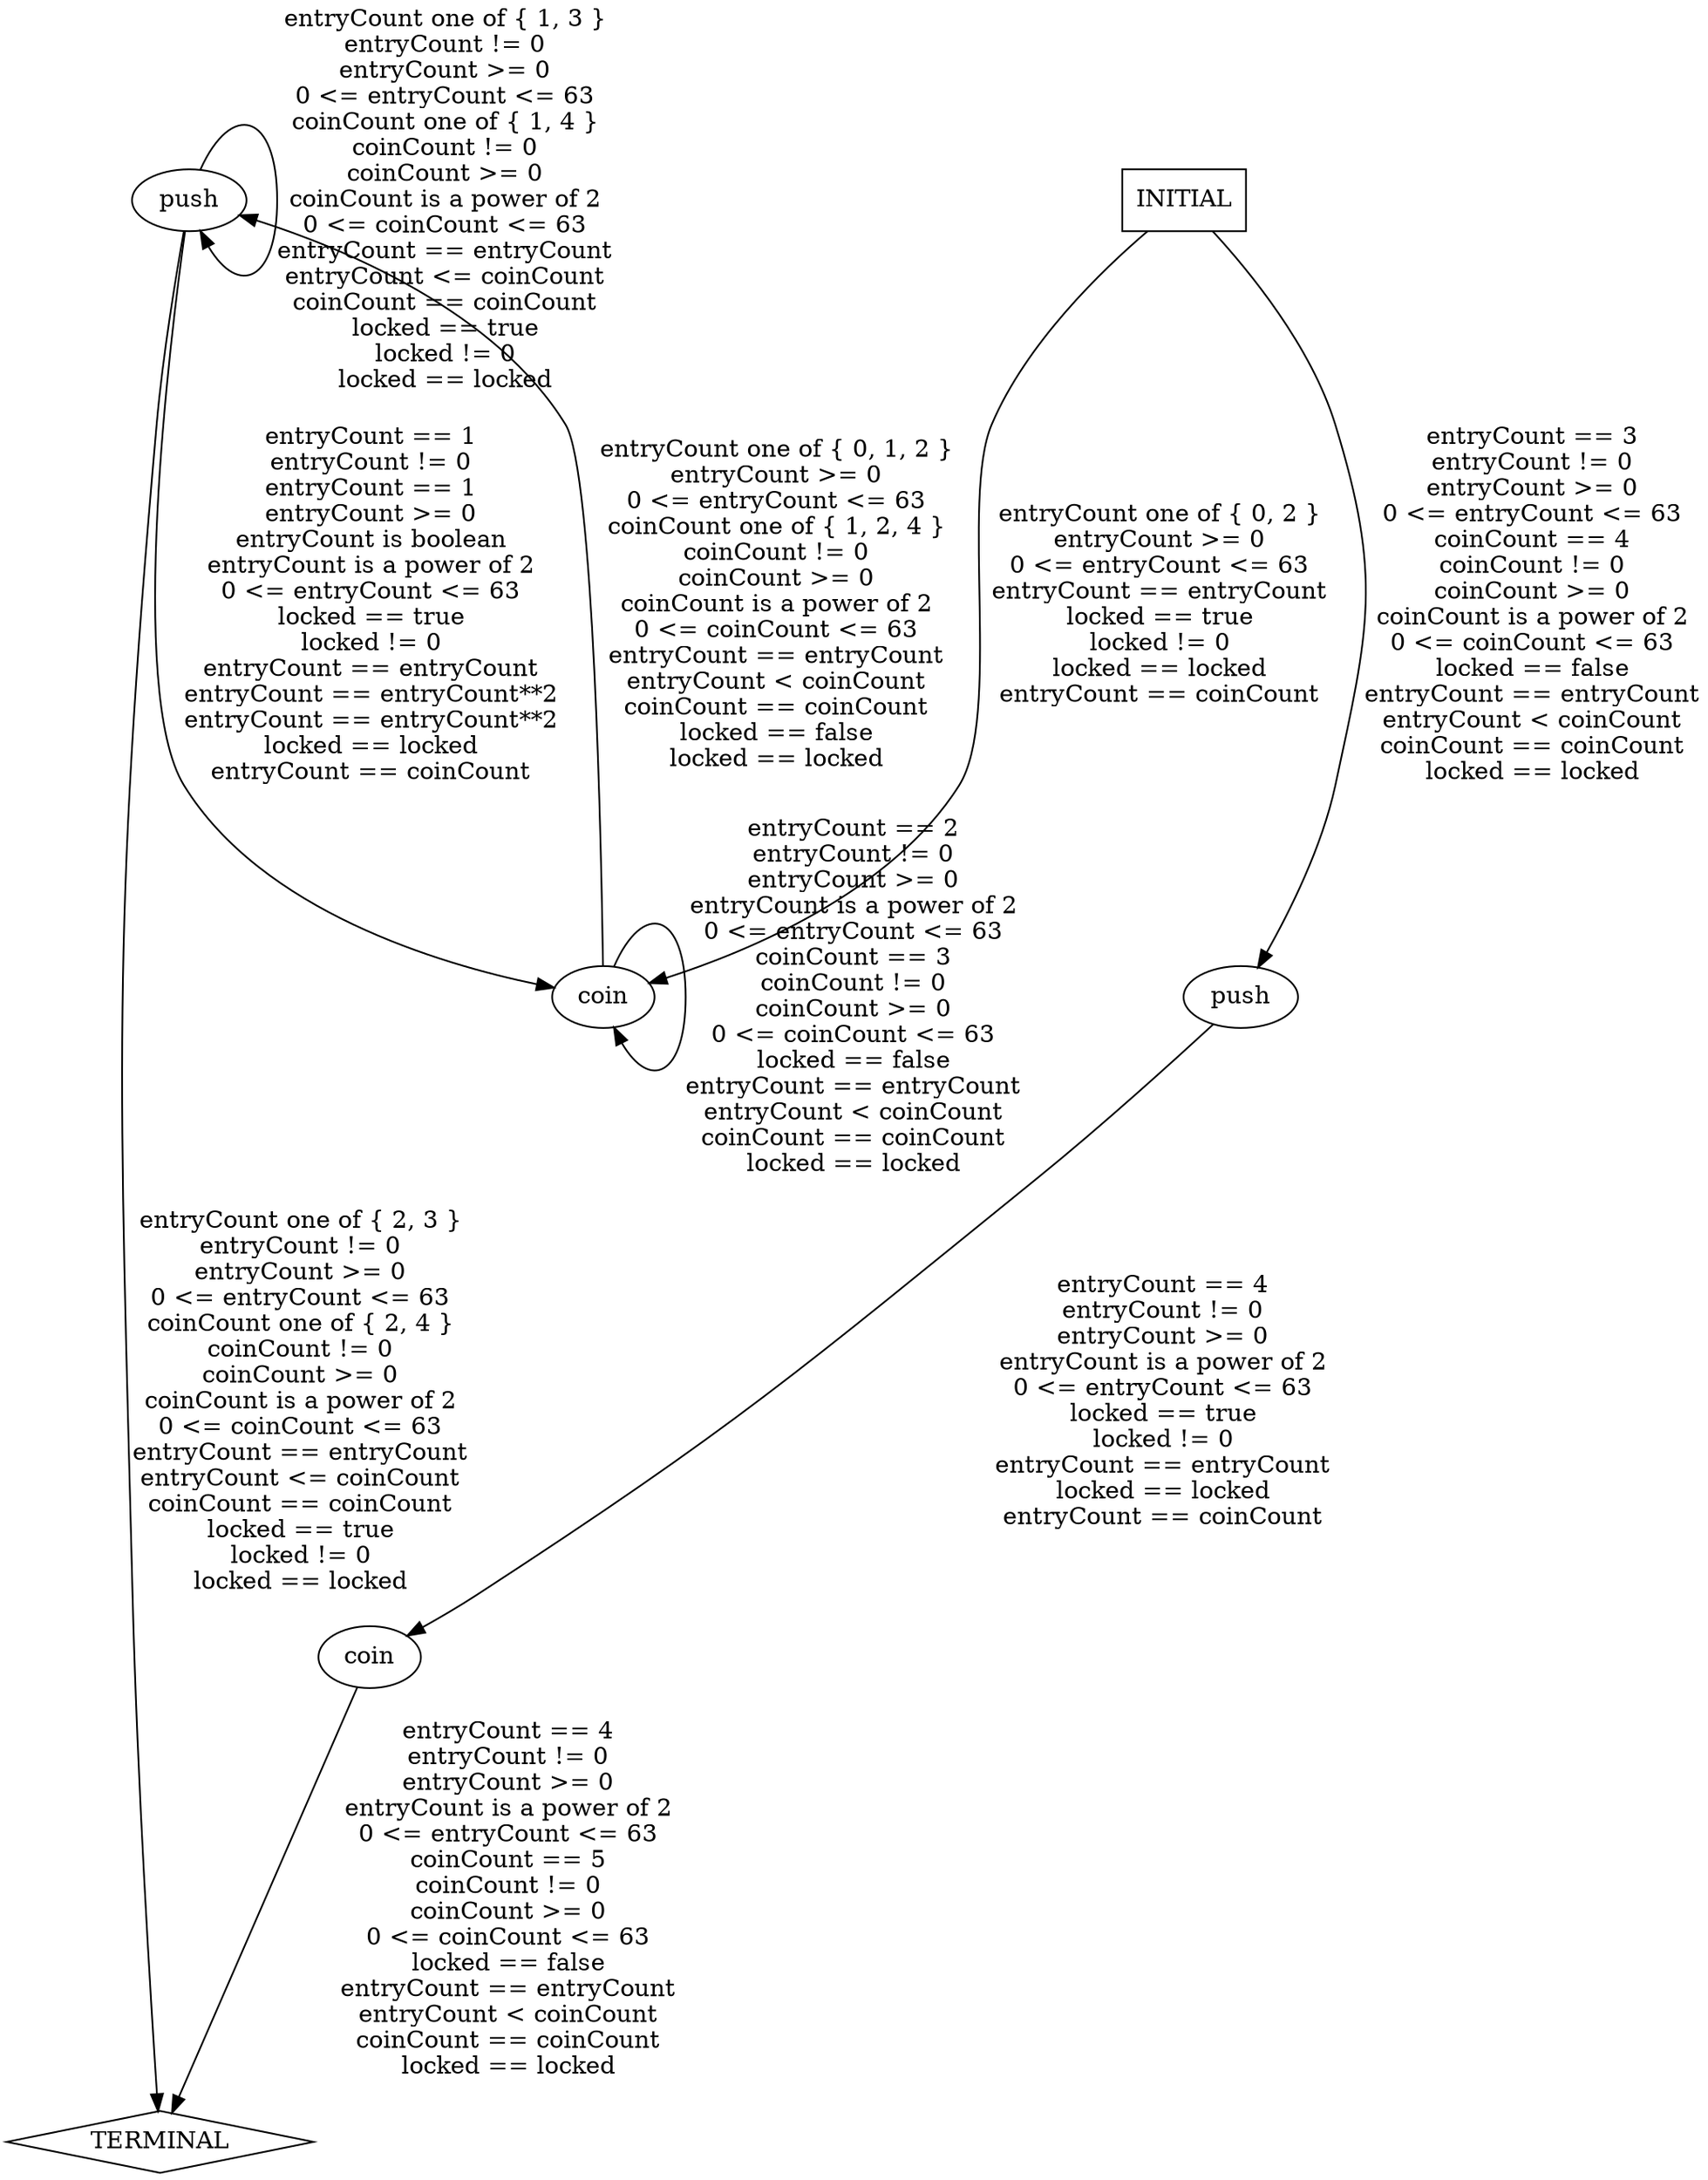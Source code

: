 digraph {
  0 [label="coin"];
  1 [label="coin"];
  2 [label="push"];
  3 [label="push"];
  4 [label="TERMINAL",shape=diamond];
  5 [label="INITIAL",shape=box];
0->4 [label="entryCount == 4\nentryCount != 0\nentryCount >= 0\nentryCount is a power of 2\n0 <= entryCount <= 63\ncoinCount == 5\ncoinCount != 0\ncoinCount >= 0\n0 <= coinCount <= 63\nlocked == false\nentryCount == entryCount\nentryCount < coinCount\ncoinCount == coinCount\nlocked == locked",];
1->1 [label="entryCount == 2\nentryCount != 0\nentryCount >= 0\nentryCount is a power of 2\n0 <= entryCount <= 63\ncoinCount == 3\ncoinCount != 0\ncoinCount >= 0\n0 <= coinCount <= 63\nlocked == false\nentryCount == entryCount\nentryCount < coinCount\ncoinCount == coinCount\nlocked == locked",];
1->3 [label="entryCount one of { 0, 1, 2 }\nentryCount >= 0\n0 <= entryCount <= 63\ncoinCount one of { 1, 2, 4 }\ncoinCount != 0\ncoinCount >= 0\ncoinCount is a power of 2\n0 <= coinCount <= 63\nentryCount == entryCount\nentryCount < coinCount\ncoinCount == coinCount\nlocked == false\nlocked == locked",];
2->0 [label="entryCount == 4\nentryCount != 0\nentryCount >= 0\nentryCount is a power of 2\n0 <= entryCount <= 63\nlocked == true\nlocked != 0\nentryCount == entryCount\nlocked == locked\nentryCount == coinCount",];
3->1 [label="entryCount == 1\nentryCount != 0\nentryCount == 1\nentryCount >= 0\nentryCount is boolean\nentryCount is a power of 2\n0 <= entryCount <= 63\nlocked == true\nlocked != 0\nentryCount == entryCount\nentryCount == entryCount**2\nentryCount == entryCount**2\nlocked == locked\nentryCount == coinCount",];
3->3 [label="entryCount one of { 1, 3 }\nentryCount != 0\nentryCount >= 0\n0 <= entryCount <= 63\ncoinCount one of { 1, 4 }\ncoinCount != 0\ncoinCount >= 0\ncoinCount is a power of 2\n0 <= coinCount <= 63\nentryCount == entryCount\nentryCount <= coinCount\ncoinCount == coinCount\nlocked == true\nlocked != 0\nlocked == locked",];
3->4 [label="entryCount one of { 2, 3 }\nentryCount != 0\nentryCount >= 0\n0 <= entryCount <= 63\ncoinCount one of { 2, 4 }\ncoinCount != 0\ncoinCount >= 0\ncoinCount is a power of 2\n0 <= coinCount <= 63\nentryCount == entryCount\nentryCount <= coinCount\ncoinCount == coinCount\nlocked == true\nlocked != 0\nlocked == locked",];
5->1 [label="entryCount one of { 0, 2 }\nentryCount >= 0\n0 <= entryCount <= 63\nentryCount == entryCount\nlocked == true\nlocked != 0\nlocked == locked\nentryCount == coinCount",];
5->2 [label="entryCount == 3\nentryCount != 0\nentryCount >= 0\n0 <= entryCount <= 63\ncoinCount == 4\ncoinCount != 0\ncoinCount >= 0\ncoinCount is a power of 2\n0 <= coinCount <= 63\nlocked == false\nentryCount == entryCount\nentryCount < coinCount\ncoinCount == coinCount\nlocked == locked",];
} // digraph {
